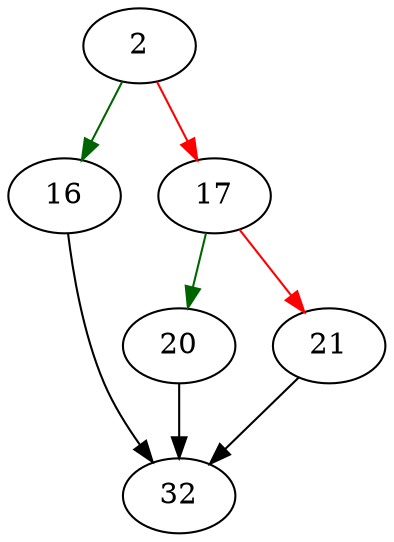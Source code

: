 strict digraph "explainIndexColumnName" {
	// Node definitions.
	2 [entry=true];
	16;
	17;
	32;
	20;
	21;

	// Edge definitions.
	2 -> 16 [
		color=darkgreen
		cond=true
	];
	2 -> 17 [
		color=red
		cond=false
	];
	16 -> 32;
	17 -> 20 [
		color=darkgreen
		cond=true
	];
	17 -> 21 [
		color=red
		cond=false
	];
	20 -> 32;
	21 -> 32;
}